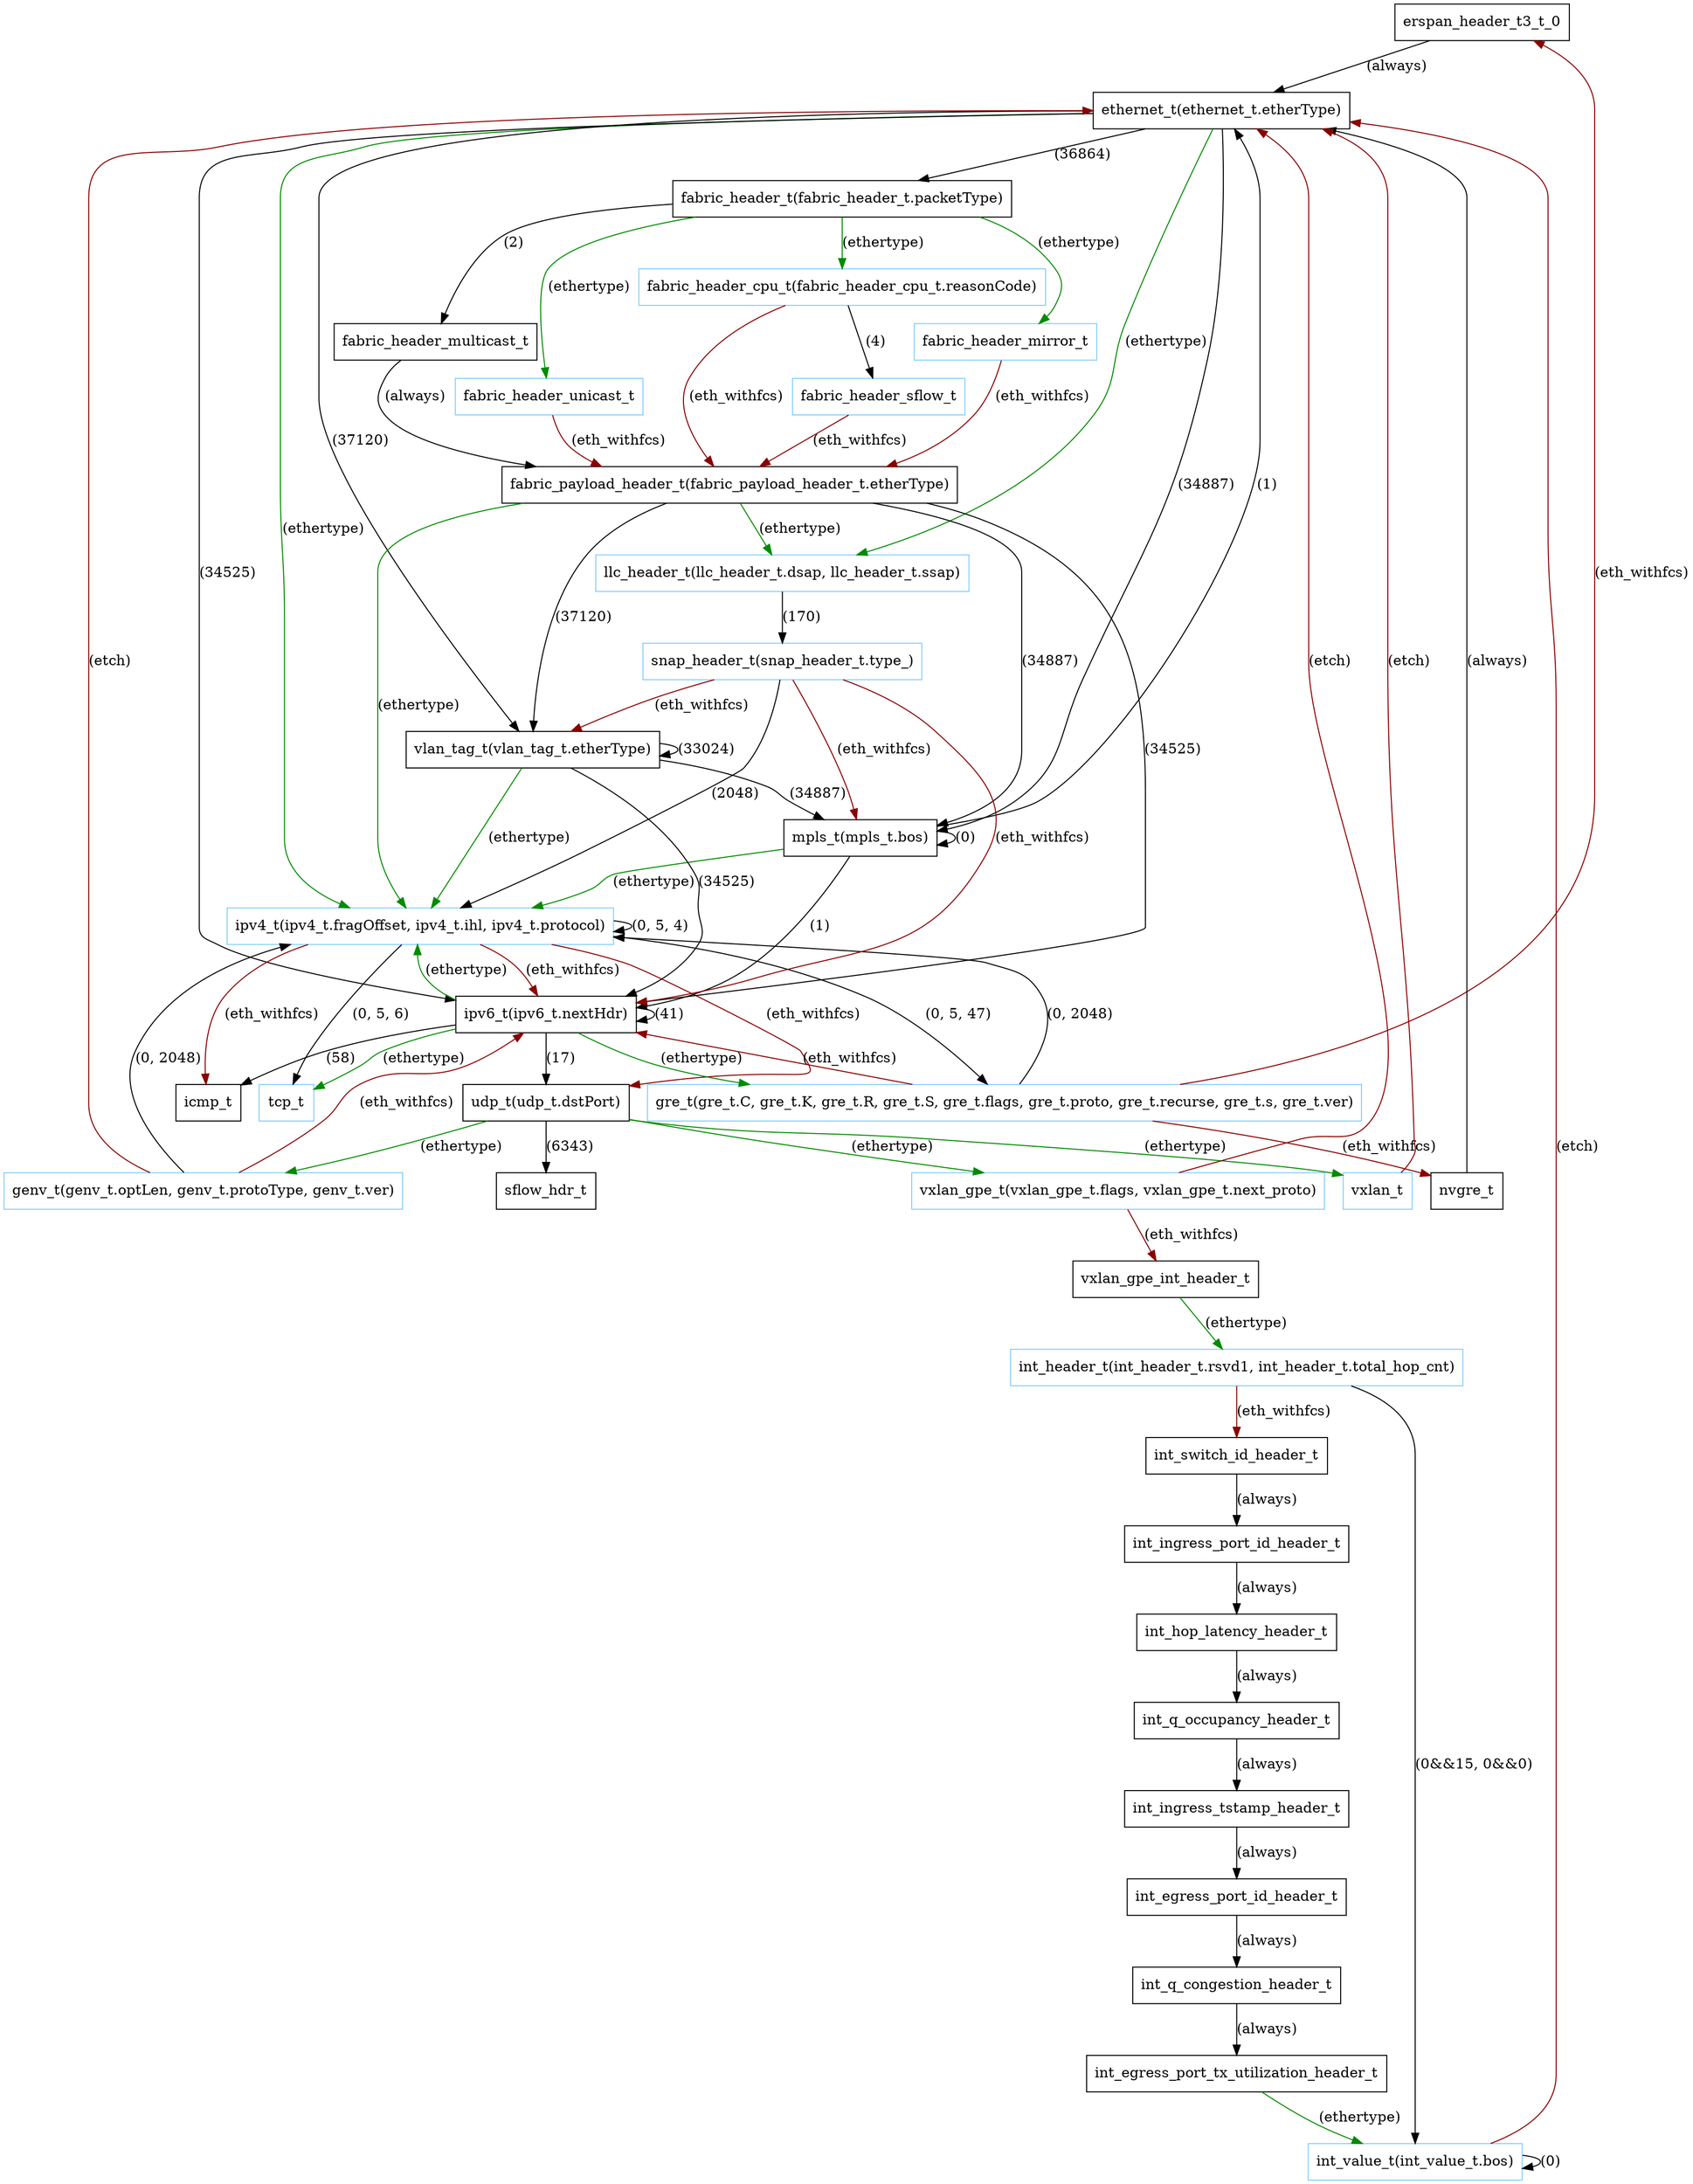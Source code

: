 digraph Transition{

erspan_header_t3_t_0 ["shape" = rectangle, "label" = "erspan_header_t3_t_0"]

ethernet_t ["shape" = rectangle, "label" = "ethernet_t(ethernet_t.etherType)"]

fabric_header_t ["shape" = rectangle, "label" = "fabric_header_t(fabric_header_t.packetType)"]

ipv4_t ["shape" = rectangle, "label" = "ipv4_t(ipv4_t.fragOffset, ipv4_t.ihl, ipv4_t.protocol)","color" = lightskyblue]

ipv6_t ["shape" = rectangle, "label" = "ipv6_t(ipv6_t.nextHdr)"]

llc_header_t ["shape" = rectangle, "label" = "llc_header_t(llc_header_t.dsap, llc_header_t.ssap)","color" = lightskyblue]

mpls_t ["shape" = rectangle, "label" = "mpls_t(mpls_t.bos)"]

vlan_tag_t ["shape" = rectangle, "label" = "vlan_tag_t(vlan_tag_t.etherType)"]

fabric_header_cpu_t ["shape" = rectangle, "label" = "fabric_header_cpu_t(fabric_header_cpu_t.reasonCode)","color" = lightskyblue]

fabric_header_sflow_t ["shape" = rectangle, "label" = "fabric_header_sflow_t","color" = lightskyblue]

fabric_payload_header_t ["shape" = rectangle, "label" = "fabric_payload_header_t(fabric_payload_header_t.etherType)"]

fabric_header_mirror_t ["shape" = rectangle, "label" = "fabric_header_mirror_t","color" = lightskyblue]

fabric_header_multicast_t ["shape" = rectangle, "label" = "fabric_header_multicast_t"]

fabric_header_unicast_t ["shape" = rectangle, "label" = "fabric_header_unicast_t","color" = lightskyblue]

genv_t ["shape" = rectangle, "label" = "genv_t(genv_t.optLen, genv_t.protoType, genv_t.ver)","color" = lightskyblue]

gre_t ["shape" = rectangle, "label" = "gre_t(gre_t.C, gre_t.K, gre_t.R, gre_t.S, gre_t.flags, gre_t.proto, gre_t.recurse, gre_t.s, gre_t.ver)","color" = lightskyblue]

nvgre_t ["shape" = rectangle, "label" = "nvgre_t"]

int_egress_port_id_header_t ["shape" = rectangle, "label" = "int_egress_port_id_header_t"]

int_q_congestion_header_t ["shape" = rectangle, "label" = "int_q_congestion_header_t"]

int_egress_port_tx_utilization_header_t ["shape" = rectangle, "label" = "int_egress_port_tx_utilization_header_t"]

int_value_t ["shape" = rectangle, "label" = "int_value_t(int_value_t.bos)","color" = lightskyblue]

int_header_t ["shape" = rectangle, "label" = "int_header_t(int_header_t.rsvd1, int_header_t.total_hop_cnt)","color" = lightskyblue]

int_switch_id_header_t ["shape" = rectangle, "label" = "int_switch_id_header_t"]

int_hop_latency_header_t ["shape" = rectangle, "label" = "int_hop_latency_header_t"]

int_q_occupancy_header_t ["shape" = rectangle, "label" = "int_q_occupancy_header_t"]

int_ingress_port_id_header_t ["shape" = rectangle, "label" = "int_ingress_port_id_header_t"]

int_ingress_tstamp_header_t ["shape" = rectangle, "label" = "int_ingress_tstamp_header_t"]

icmp_t ["shape" = rectangle, "label" = "icmp_t"]

tcp_t ["shape" = rectangle, "label" = "tcp_t","color" = lightskyblue]

udp_t ["shape" = rectangle, "label" = "udp_t(udp_t.dstPort)"]

snap_header_t ["shape" = rectangle, "label" = "snap_header_t(snap_header_t.type_)","color" = lightskyblue]

sflow_hdr_t ["shape" = rectangle, "label" = "sflow_hdr_t"]

vxlan_gpe_t ["shape" = rectangle, "label" = "vxlan_gpe_t(vxlan_gpe_t.flags, vxlan_gpe_t.next_proto)","color" = lightskyblue]

vxlan_t ["shape" = rectangle, "label" = "vxlan_t","color" = lightskyblue]

vxlan_gpe_int_header_t ["shape" = rectangle, "label" = "vxlan_gpe_int_header_t"]

erspan_header_t3_t_0 -> ethernet_t ["shape" = rectangle, "label" = "(always)"]

ethernet_t -> fabric_header_t ["shape" = rectangle, "label" = "(36864)"]

ethernet_t -> ipv4_t ["shape" = rectangle, "label" = "(ethertype)","color" = green4]

ethernet_t -> ipv6_t ["shape" = rectangle, "label" = "(34525)"]

ethernet_t -> llc_header_t ["shape" = rectangle, "label" = "(ethertype)","color" = green4]

ethernet_t -> mpls_t ["shape" = rectangle, "label" = "(34887)"]

ethernet_t -> vlan_tag_t ["shape" = rectangle, "label" = "(37120)"]

fabric_header_cpu_t -> fabric_header_sflow_t ["shape" = rectangle, "label" = "(4)"]

fabric_header_cpu_t -> fabric_payload_header_t ["shape" = rectangle, "label" = "(eth_withfcs)","color" = red4]

fabric_header_mirror_t -> fabric_payload_header_t ["shape" = rectangle, "label" = "(eth_withfcs)","color" = red4]

fabric_header_multicast_t -> fabric_payload_header_t ["shape" = rectangle, "label" = "(always)"]

fabric_header_sflow_t -> fabric_payload_header_t ["shape" = rectangle, "label" = "(eth_withfcs)","color" = red4]

fabric_header_t -> fabric_header_cpu_t ["shape" = rectangle, "label" = "(ethertype)","color" = green4]

fabric_header_t -> fabric_header_mirror_t ["shape" = rectangle, "label" = "(ethertype)","color" = green4]

fabric_header_t -> fabric_header_multicast_t ["shape" = rectangle, "label" = "(2)"]

fabric_header_t -> fabric_header_unicast_t ["shape" = rectangle, "label" = "(ethertype)","color" = green4]

fabric_header_unicast_t -> fabric_payload_header_t ["shape" = rectangle, "label" = "(eth_withfcs)","color" = red4]

fabric_payload_header_t -> ipv4_t ["shape" = rectangle, "label" = "(ethertype)","color" = green4]

fabric_payload_header_t -> ipv6_t ["shape" = rectangle, "label" = "(34525)"]

fabric_payload_header_t -> llc_header_t ["shape" = rectangle, "label" = "(ethertype)","color" = green4]

fabric_payload_header_t -> mpls_t ["shape" = rectangle, "label" = "(34887)"]

fabric_payload_header_t -> vlan_tag_t ["shape" = rectangle, "label" = "(37120)"]

genv_t -> ethernet_t ["shape" = rectangle, "label" = "(etch)","color" = red4]

genv_t -> ipv4_t ["shape" = rectangle, "label" = "(0, 2048)"]

genv_t -> ipv6_t ["shape" = rectangle, "label" = "(eth_withfcs)","color" = red4]

gre_t -> erspan_header_t3_t_0 ["shape" = rectangle, "label" = "(eth_withfcs)","color" = red4]

gre_t -> ipv4_t ["shape" = rectangle, "label" = "(0, 2048)"]

gre_t -> ipv6_t ["shape" = rectangle, "label" = "(eth_withfcs)","color" = red4]

gre_t -> nvgre_t ["shape" = rectangle, "label" = "(eth_withfcs)","color" = red4]

int_egress_port_id_header_t -> int_q_congestion_header_t ["shape" = rectangle, "label" = "(always)"]

int_egress_port_tx_utilization_header_t -> int_value_t ["shape" = rectangle, "label" = "(ethertype)","color" = green4]

int_header_t -> int_switch_id_header_t ["shape" = rectangle, "label" = "(eth_withfcs)","color" = red4]

int_header_t -> int_value_t ["shape" = rectangle, "label" = "(0&&15, 0&&0)"]

int_hop_latency_header_t -> int_q_occupancy_header_t ["shape" = rectangle, "label" = "(always)"]

int_ingress_port_id_header_t -> int_hop_latency_header_t ["shape" = rectangle, "label" = "(always)"]

int_ingress_tstamp_header_t -> int_egress_port_id_header_t ["shape" = rectangle, "label" = "(always)"]

int_q_congestion_header_t -> int_egress_port_tx_utilization_header_t ["shape" = rectangle, "label" = "(always)"]

int_q_occupancy_header_t -> int_ingress_tstamp_header_t ["shape" = rectangle, "label" = "(always)"]

int_switch_id_header_t -> int_ingress_port_id_header_t ["shape" = rectangle, "label" = "(always)"]

int_value_t -> ethernet_t ["shape" = rectangle, "label" = "(etch)","color" = red4]

int_value_t -> int_value_t ["shape" = rectangle, "label" = "(0)"]

ipv4_t -> gre_t ["shape" = rectangle, "label" = "(0, 5, 47)"]

ipv4_t -> icmp_t ["shape" = rectangle, "label" = "(eth_withfcs)","color" = red4]

ipv4_t -> ipv4_t ["shape" = rectangle, "label" = "(0, 5, 4)"]

ipv4_t -> ipv6_t ["shape" = rectangle, "label" = "(eth_withfcs)","color" = red4]

ipv4_t -> tcp_t ["shape" = rectangle, "label" = "(0, 5, 6)"]

ipv4_t -> udp_t ["shape" = rectangle, "label" = "(eth_withfcs)","color" = red4]

ipv6_t -> gre_t ["shape" = rectangle, "label" = "(ethertype)","color" = green4]

ipv6_t -> icmp_t ["shape" = rectangle, "label" = "(58)"]

ipv6_t -> ipv4_t ["shape" = rectangle, "label" = "(ethertype)","color" = green4]

ipv6_t -> ipv6_t ["shape" = rectangle, "label" = "(41)"]

ipv6_t -> tcp_t ["shape" = rectangle, "label" = "(ethertype)","color" = green4]

ipv6_t -> udp_t ["shape" = rectangle, "label" = "(17)"]

llc_header_t -> snap_header_t ["shape" = rectangle, "label" = "(170)"]

mpls_t -> ethernet_t ["shape" = rectangle, "label" = "(1)"]

mpls_t -> ipv4_t ["shape" = rectangle, "label" = "(ethertype)","color" = green4]

mpls_t -> ipv6_t ["shape" = rectangle, "label" = "(1)"]

mpls_t -> mpls_t ["shape" = rectangle, "label" = "(0)"]

nvgre_t -> ethernet_t ["shape" = rectangle, "label" = "(always)"]

snap_header_t -> ipv4_t ["shape" = rectangle, "label" = "(2048)"]

snap_header_t -> ipv6_t ["shape" = rectangle, "label" = "(eth_withfcs)","color" = red4]

snap_header_t -> mpls_t ["shape" = rectangle, "label" = "(eth_withfcs)","color" = red4]

snap_header_t -> vlan_tag_t ["shape" = rectangle, "label" = "(eth_withfcs)","color" = red4]

udp_t -> genv_t ["shape" = rectangle, "label" = "(ethertype)","color" = green4]

udp_t -> sflow_hdr_t ["shape" = rectangle, "label" = "(6343)"]

udp_t -> vxlan_gpe_t ["shape" = rectangle, "label" = "(ethertype)","color" = green4]

udp_t -> vxlan_t ["shape" = rectangle, "label" = "(ethertype)","color" = green4]

vlan_tag_t -> ipv4_t ["shape" = rectangle, "label" = "(ethertype)","color" = green4]

vlan_tag_t -> ipv6_t ["shape" = rectangle, "label" = "(34525)"]

vlan_tag_t -> mpls_t ["shape" = rectangle, "label" = "(34887)"]

vlan_tag_t -> vlan_tag_t ["shape" = rectangle, "label" = "(33024)"]

vxlan_gpe_int_header_t -> int_header_t ["shape" = rectangle, "label" = "(ethertype)","color" = green4]

vxlan_gpe_t -> ethernet_t ["shape" = rectangle, "label" = "(etch)","color" = red4]

vxlan_gpe_t -> vxlan_gpe_int_header_t ["shape" = rectangle, "label" = "(eth_withfcs)","color" = red4]

vxlan_t -> ethernet_t ["shape" = rectangle, "label" = "(etch)","color" = red4]

}

